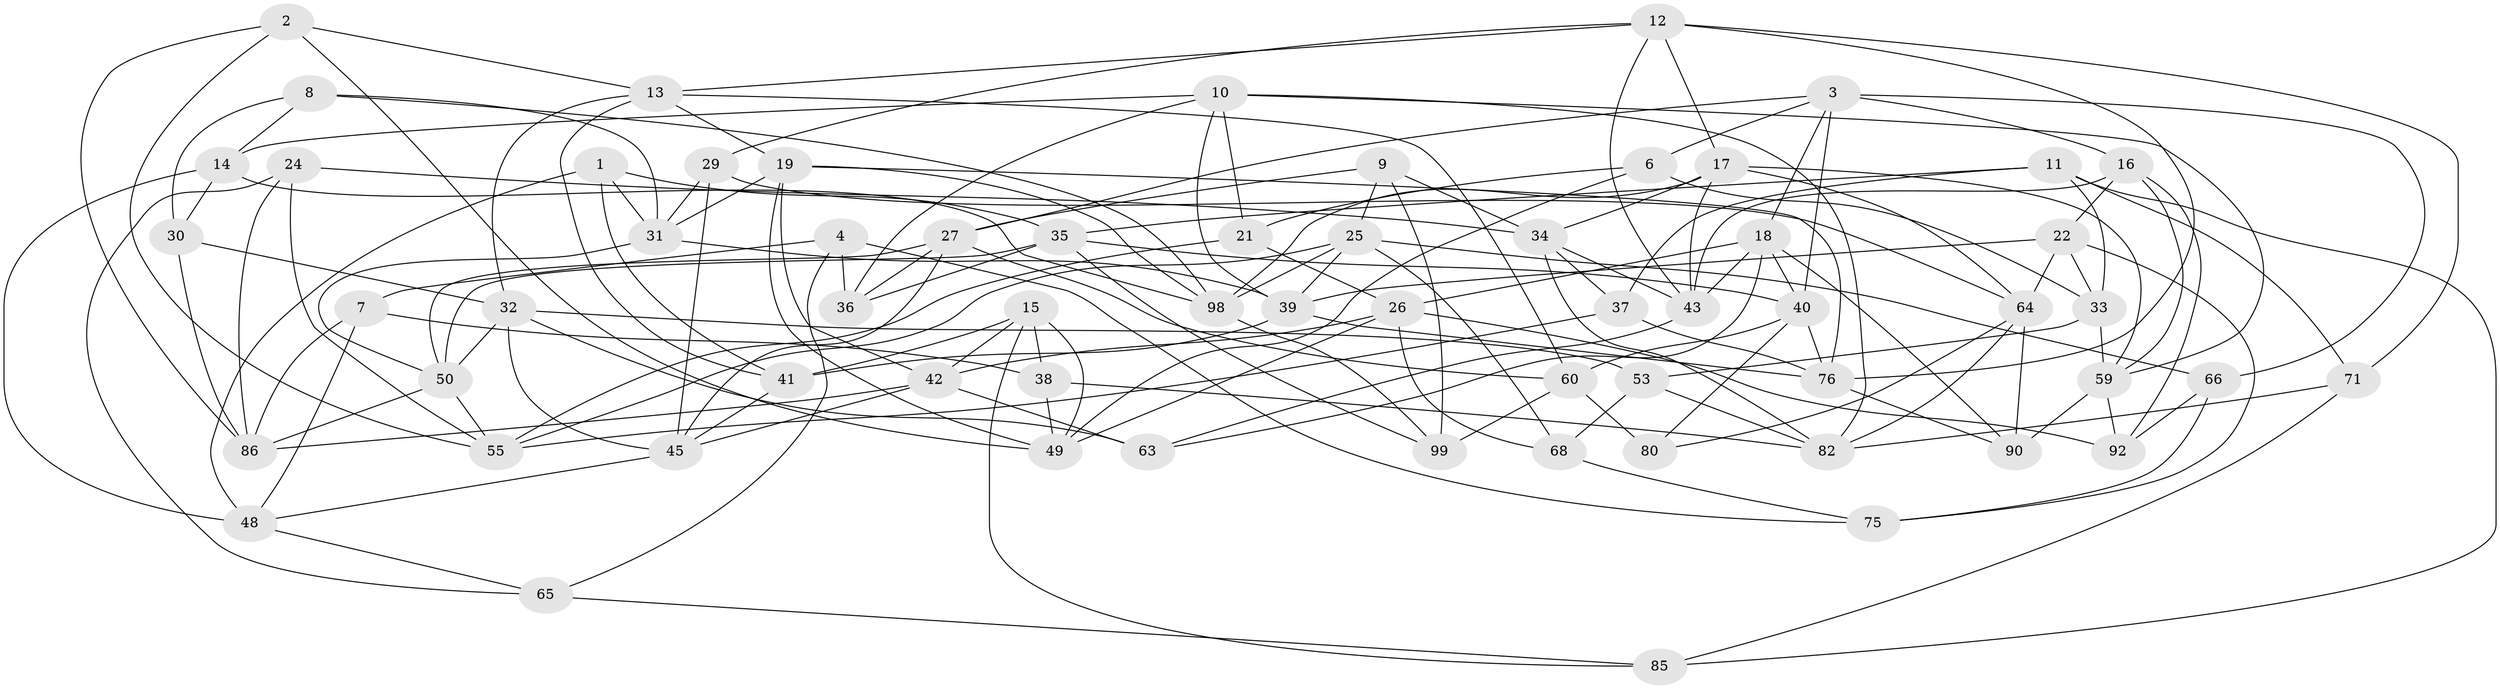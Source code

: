 // original degree distribution, {4: 1.0}
// Generated by graph-tools (version 1.1) at 2025/11/02/21/25 10:11:16]
// undirected, 63 vertices, 158 edges
graph export_dot {
graph [start="1"]
  node [color=gray90,style=filled];
  1;
  2;
  3 [super="+5"];
  4;
  6;
  7;
  8;
  9;
  10 [super="+58"];
  11 [super="+62"];
  12 [super="+51"];
  13 [super="+47"];
  14 [super="+96"];
  15 [super="+94"];
  16 [super="+52"];
  17 [super="+28"];
  18 [super="+20"];
  19 [super="+23"];
  21;
  22 [super="+44"];
  24;
  25 [super="+93"];
  26 [super="+61"];
  27 [super="+57"];
  29;
  30;
  31 [super="+72"];
  32 [super="+83"];
  33 [super="+46"];
  34 [super="+89"];
  35 [super="+77"];
  36;
  37;
  38;
  39 [super="+79"];
  40 [super="+54"];
  41 [super="+87"];
  42 [super="+73"];
  43 [super="+81"];
  45 [super="+78"];
  48 [super="+74"];
  49 [super="+69"];
  50 [super="+84"];
  53;
  55 [super="+56"];
  59 [super="+97"];
  60 [super="+67"];
  63;
  64 [super="+70"];
  65;
  66;
  68;
  71;
  75;
  76 [super="+95"];
  80;
  82 [super="+91"];
  85;
  86 [super="+88"];
  90;
  92;
  98 [super="+100"];
  99;
  1 -- 41;
  1 -- 31;
  1 -- 48;
  1 -- 35;
  2 -- 55;
  2 -- 86;
  2 -- 13;
  2 -- 49;
  3 -- 18;
  3 -- 40;
  3 -- 66;
  3 -- 6;
  3 -- 16;
  3 -- 27;
  4 -- 75;
  4 -- 65;
  4 -- 36;
  4 -- 7;
  6 -- 33;
  6 -- 49;
  6 -- 21;
  7 -- 48;
  7 -- 86;
  7 -- 38;
  8 -- 98;
  8 -- 30;
  8 -- 31;
  8 -- 14;
  9 -- 34;
  9 -- 99;
  9 -- 27;
  9 -- 25;
  10 -- 39;
  10 -- 14;
  10 -- 21;
  10 -- 59;
  10 -- 36;
  10 -- 82;
  11 -- 85;
  11 -- 33 [weight=2];
  11 -- 35;
  11 -- 37;
  11 -- 71;
  12 -- 71;
  12 -- 13;
  12 -- 17;
  12 -- 43;
  12 -- 29;
  12 -- 76;
  13 -- 41;
  13 -- 32;
  13 -- 19;
  13 -- 60;
  14 -- 48 [weight=2];
  14 -- 30;
  14 -- 98;
  15 -- 85;
  15 -- 38;
  15 -- 41 [weight=2];
  15 -- 42;
  15 -- 49;
  16 -- 92;
  16 -- 22 [weight=2];
  16 -- 59;
  16 -- 43;
  17 -- 59;
  17 -- 98;
  17 -- 64;
  17 -- 34;
  17 -- 43;
  18 -- 40;
  18 -- 43;
  18 -- 90;
  18 -- 63;
  18 -- 26;
  19 -- 76;
  19 -- 98;
  19 -- 49;
  19 -- 31;
  19 -- 42;
  21 -- 26;
  21 -- 55;
  22 -- 75;
  22 -- 64;
  22 -- 33;
  22 -- 39;
  24 -- 65;
  24 -- 34;
  24 -- 86;
  24 -- 55;
  25 -- 66;
  25 -- 68;
  25 -- 55;
  25 -- 39;
  25 -- 98;
  26 -- 68;
  26 -- 42;
  26 -- 92;
  26 -- 49;
  27 -- 60;
  27 -- 50;
  27 -- 36;
  27 -- 45;
  29 -- 45;
  29 -- 64;
  29 -- 31;
  30 -- 86;
  30 -- 32;
  31 -- 50;
  31 -- 39;
  32 -- 63;
  32 -- 53;
  32 -- 45;
  32 -- 50;
  33 -- 53;
  33 -- 59;
  34 -- 82;
  34 -- 43;
  34 -- 37;
  35 -- 40;
  35 -- 99;
  35 -- 36;
  35 -- 50;
  37 -- 55;
  37 -- 76;
  38 -- 49;
  38 -- 82;
  39 -- 76;
  39 -- 41;
  40 -- 80;
  40 -- 60;
  40 -- 76;
  41 -- 45;
  42 -- 45;
  42 -- 63;
  42 -- 86;
  43 -- 63;
  45 -- 48;
  48 -- 65;
  50 -- 86;
  50 -- 55;
  53 -- 82;
  53 -- 68;
  59 -- 92;
  59 -- 90;
  60 -- 80 [weight=2];
  60 -- 99;
  64 -- 90;
  64 -- 80;
  64 -- 82;
  65 -- 85;
  66 -- 75;
  66 -- 92;
  68 -- 75;
  71 -- 82;
  71 -- 85;
  76 -- 90;
  98 -- 99;
}
